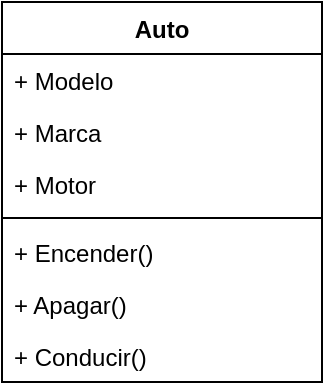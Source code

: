 <mxfile version="20.2.7" type="github"><diagram id="d2m67Ri0nqFIgsKdA1kP" name="Página-1"><mxGraphModel dx="687" dy="460" grid="1" gridSize="10" guides="1" tooltips="1" connect="1" arrows="1" fold="1" page="1" pageScale="1" pageWidth="827" pageHeight="1169" math="0" shadow="0"><root><mxCell id="0"/><mxCell id="1" parent="0"/><mxCell id="sb-EEFpmH2lFOq5AA6QT-1" value="Auto" style="swimlane;fontStyle=1;align=center;verticalAlign=top;childLayout=stackLayout;horizontal=1;startSize=26;horizontalStack=0;resizeParent=1;resizeParentMax=0;resizeLast=0;collapsible=1;marginBottom=0;" vertex="1" parent="1"><mxGeometry x="270" y="100" width="160" height="190" as="geometry"/></mxCell><mxCell id="sb-EEFpmH2lFOq5AA6QT-6" value="+ Modelo" style="text;strokeColor=none;fillColor=none;align=left;verticalAlign=top;spacingLeft=4;spacingRight=4;overflow=hidden;rotatable=0;points=[[0,0.5],[1,0.5]];portConstraint=eastwest;" vertex="1" parent="sb-EEFpmH2lFOq5AA6QT-1"><mxGeometry y="26" width="160" height="26" as="geometry"/></mxCell><mxCell id="sb-EEFpmH2lFOq5AA6QT-7" value="+ Marca" style="text;strokeColor=none;fillColor=none;align=left;verticalAlign=top;spacingLeft=4;spacingRight=4;overflow=hidden;rotatable=0;points=[[0,0.5],[1,0.5]];portConstraint=eastwest;" vertex="1" parent="sb-EEFpmH2lFOq5AA6QT-1"><mxGeometry y="52" width="160" height="26" as="geometry"/></mxCell><mxCell id="sb-EEFpmH2lFOq5AA6QT-2" value="+ Motor" style="text;strokeColor=none;fillColor=none;align=left;verticalAlign=top;spacingLeft=4;spacingRight=4;overflow=hidden;rotatable=0;points=[[0,0.5],[1,0.5]];portConstraint=eastwest;" vertex="1" parent="sb-EEFpmH2lFOq5AA6QT-1"><mxGeometry y="78" width="160" height="26" as="geometry"/></mxCell><mxCell id="sb-EEFpmH2lFOq5AA6QT-3" value="" style="line;strokeWidth=1;fillColor=none;align=left;verticalAlign=middle;spacingTop=-1;spacingLeft=3;spacingRight=3;rotatable=0;labelPosition=right;points=[];portConstraint=eastwest;" vertex="1" parent="sb-EEFpmH2lFOq5AA6QT-1"><mxGeometry y="104" width="160" height="8" as="geometry"/></mxCell><mxCell id="sb-EEFpmH2lFOq5AA6QT-8" value="+ Encender()" style="text;strokeColor=none;fillColor=none;align=left;verticalAlign=top;spacingLeft=4;spacingRight=4;overflow=hidden;rotatable=0;points=[[0,0.5],[1,0.5]];portConstraint=eastwest;" vertex="1" parent="sb-EEFpmH2lFOq5AA6QT-1"><mxGeometry y="112" width="160" height="26" as="geometry"/></mxCell><mxCell id="sb-EEFpmH2lFOq5AA6QT-9" value="+ Apagar()" style="text;strokeColor=none;fillColor=none;align=left;verticalAlign=top;spacingLeft=4;spacingRight=4;overflow=hidden;rotatable=0;points=[[0,0.5],[1,0.5]];portConstraint=eastwest;" vertex="1" parent="sb-EEFpmH2lFOq5AA6QT-1"><mxGeometry y="138" width="160" height="26" as="geometry"/></mxCell><mxCell id="sb-EEFpmH2lFOq5AA6QT-4" value="+ Conducir()" style="text;strokeColor=none;fillColor=none;align=left;verticalAlign=top;spacingLeft=4;spacingRight=4;overflow=hidden;rotatable=0;points=[[0,0.5],[1,0.5]];portConstraint=eastwest;" vertex="1" parent="sb-EEFpmH2lFOq5AA6QT-1"><mxGeometry y="164" width="160" height="26" as="geometry"/></mxCell></root></mxGraphModel></diagram></mxfile>